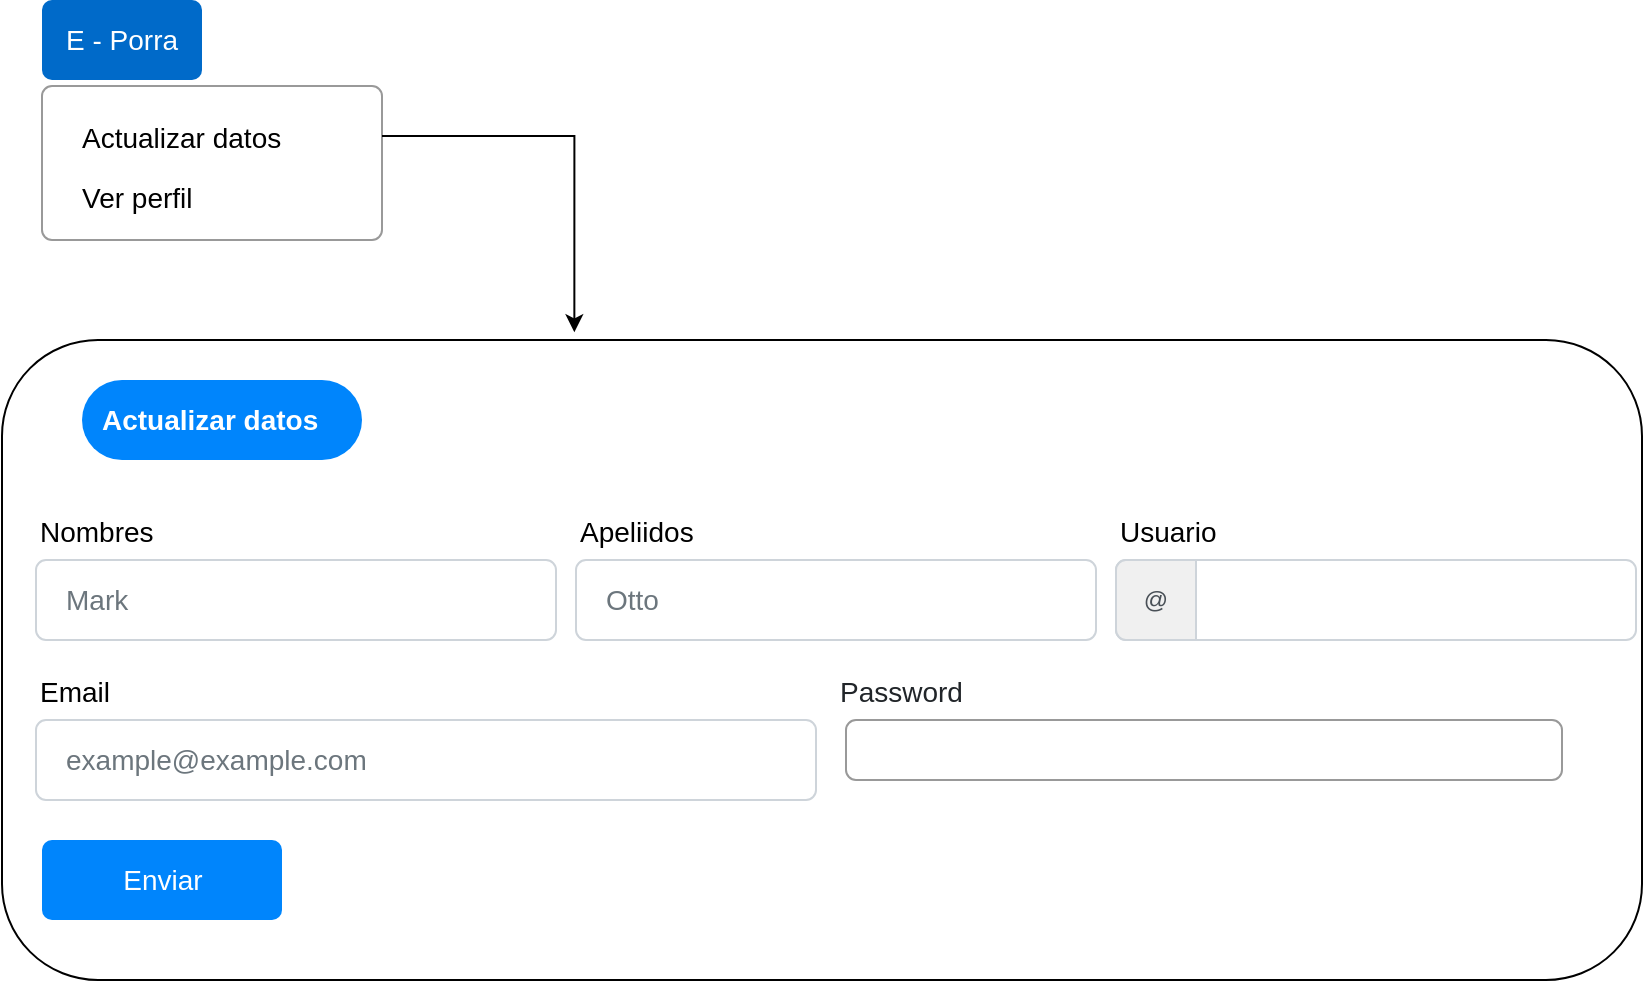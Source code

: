 <mxfile version="20.2.7" type="github">
  <diagram id="cgQQjIYMZoQyVY4uqlx7" name="Página-1">
    <mxGraphModel dx="1422" dy="1874" grid="1" gridSize="10" guides="1" tooltips="1" connect="1" arrows="1" fold="1" page="1" pageScale="1" pageWidth="827" pageHeight="1169" math="0" shadow="0">
      <root>
        <mxCell id="0" />
        <mxCell id="1" parent="0" />
        <mxCell id="h8Qz5vN-bMKAZe17juND-47" value="" style="rounded=1;whiteSpace=wrap;html=1;" vertex="1" parent="1">
          <mxGeometry x="10" y="100" width="820" height="320" as="geometry" />
        </mxCell>
        <mxCell id="h8Qz5vN-bMKAZe17juND-1" value="Nombres" style="fillColor=none;strokeColor=none;align=left;fontSize=14;" vertex="1" parent="1">
          <mxGeometry x="27" y="180" width="100" height="30" as="geometry" />
        </mxCell>
        <mxCell id="h8Qz5vN-bMKAZe17juND-2" value="Mark" style="html=1;shadow=0;dashed=0;shape=mxgraph.bootstrap.rrect;rSize=5;fillColor=#ffffff;strokeColor=#CED4DA;align=left;spacing=15;fontSize=14;fontColor=#6C767D;" vertex="1" parent="1">
          <mxGeometry x="27" y="210" width="260" height="40" as="geometry" />
        </mxCell>
        <mxCell id="h8Qz5vN-bMKAZe17juND-3" value="Apeliidos" style="fillColor=none;strokeColor=none;align=left;fontSize=14;" vertex="1" parent="1">
          <mxGeometry x="297" y="180" width="100" height="30" as="geometry" />
        </mxCell>
        <mxCell id="h8Qz5vN-bMKAZe17juND-4" value="Otto" style="html=1;shadow=0;dashed=0;shape=mxgraph.bootstrap.rrect;rSize=5;fillColor=#ffffff;strokeColor=#CED4DA;align=left;spacing=15;fontSize=14;fontColor=#6C767D;" vertex="1" parent="1">
          <mxGeometry x="297" y="210" width="260" height="40" as="geometry" />
        </mxCell>
        <mxCell id="h8Qz5vN-bMKAZe17juND-5" value="Usuario" style="fillColor=none;strokeColor=none;align=left;fontSize=14;" vertex="1" parent="1">
          <mxGeometry x="567" y="180" width="100" height="30" as="geometry" />
        </mxCell>
        <mxCell id="h8Qz5vN-bMKAZe17juND-6" value="" style="html=1;shadow=0;dashed=0;shape=mxgraph.bootstrap.rrect;rSize=5;fillColor=#ffffff;strokeColor=#CED4DA;align=left;spacingLeft=50;fontSize=14;fontColor=#6C767D;" vertex="1" parent="1">
          <mxGeometry x="567" y="210" width="260" height="40" as="geometry" />
        </mxCell>
        <mxCell id="h8Qz5vN-bMKAZe17juND-7" value="@" style="html=1;shadow=0;dashed=0;shape=mxgraph.bootstrap.leftButton;rSize=5;strokeColor=#CED4DA;fillColor=#f0f0f0;whiteSpace=wrap;resizeHeight=1;fontColor=#495057;" vertex="1" parent="h8Qz5vN-bMKAZe17juND-6">
          <mxGeometry width="40" height="40" relative="1" as="geometry" />
        </mxCell>
        <mxCell id="h8Qz5vN-bMKAZe17juND-8" value="Email" style="fillColor=none;strokeColor=none;align=left;fontSize=14;" vertex="1" parent="1">
          <mxGeometry x="27" y="260" width="100" height="30" as="geometry" />
        </mxCell>
        <mxCell id="h8Qz5vN-bMKAZe17juND-9" value="example@example.com&lt;span style=&quot;white-space: pre;&quot;&gt;	&lt;/span&gt;" style="html=1;shadow=0;dashed=0;shape=mxgraph.bootstrap.rrect;rSize=5;fillColor=#ffffff;strokeColor=#CED4DA;align=left;spacing=15;fontSize=14;fontColor=#6C767D;" vertex="1" parent="1">
          <mxGeometry x="27" y="290" width="390" height="40" as="geometry" />
        </mxCell>
        <mxCell id="h8Qz5vN-bMKAZe17juND-17" value="Enviar" style="html=1;shadow=0;dashed=0;shape=mxgraph.bootstrap.rrect;rSize=5;fillColor=#0085FC;strokeColor=none;align=center;spacing=15;fontSize=14;fontColor=#ffffff;" vertex="1" parent="1">
          <mxGeometry x="30" y="350" width="120" height="40" as="geometry" />
        </mxCell>
        <mxCell id="h8Qz5vN-bMKAZe17juND-18" value="Actualizar datos" style="rounded=1;whiteSpace=wrap;html=1;arcSize=50;strokeColor=none;strokeWidth=1;fillColor=#0085FC;fontColor=#FFFFFF;whiteSpace=wrap;align=left;verticalAlign=middle;spacingLeft=0;fontStyle=1;fontSize=14;spacing=10;" vertex="1" parent="1">
          <mxGeometry x="50" y="120" width="140" height="40" as="geometry" />
        </mxCell>
        <mxCell id="h8Qz5vN-bMKAZe17juND-21" value="Password" style="fillColor=none;strokeColor=none;align=left;fontSize=14;fontColor=#212529;" vertex="1" parent="1">
          <mxGeometry x="427" y="260" width="400" height="30" as="geometry" />
        </mxCell>
        <mxCell id="h8Qz5vN-bMKAZe17juND-22" value="" style="html=1;shadow=0;dashed=0;shape=mxgraph.bootstrap.rrect;rSize=5;fillColor=none;strokeColor=#999999;align=left;spacing=15;fontSize=14;fontColor=#6C767D;" vertex="1" parent="1">
          <mxGeometry x="432" y="290" width="358" height="30" as="geometry" />
        </mxCell>
        <mxCell id="h8Qz5vN-bMKAZe17juND-37" value="E - Porra" style="html=1;shadow=0;dashed=0;shape=mxgraph.bootstrap.rrect;rSize=5;strokeColor=none;strokeWidth=1;fillColor=#006AC9;fontColor=#ffffff;whiteSpace=wrap;align=left;verticalAlign=middle;fontStyle=0;fontSize=14;spacingLeft=10;" vertex="1" parent="1">
          <mxGeometry x="30" y="-70" width="80" height="40" as="geometry" />
        </mxCell>
        <mxCell id="h8Qz5vN-bMKAZe17juND-38" value="" style="shape=triangle;direction=south;fillColor=#ffffff;strokeColor=none;perimeter=none;" vertex="1" parent="h8Qz5vN-bMKAZe17juND-37">
          <mxGeometry x="1" y="0.5" width="10" height="5" relative="1" as="geometry">
            <mxPoint x="80" y="-2" as="offset" />
          </mxGeometry>
        </mxCell>
        <mxCell id="h8Qz5vN-bMKAZe17juND-39" value="" style="html=1;shadow=0;dashed=0;shape=mxgraph.bootstrap.rrect;rSize=5;fillColor=#ffffff;strokeColor=#999999;" vertex="1" parent="1">
          <mxGeometry x="30" y="-27" width="170" height="77" as="geometry" />
        </mxCell>
        <mxCell id="h8Qz5vN-bMKAZe17juND-40" value="Actualizar datos" style="fillColor=none;strokeColor=none;align=left;spacing=20;fontSize=14;" vertex="1" parent="h8Qz5vN-bMKAZe17juND-39">
          <mxGeometry width="170" height="30" relative="1" as="geometry">
            <mxPoint y="10" as="offset" />
          </mxGeometry>
        </mxCell>
        <mxCell id="h8Qz5vN-bMKAZe17juND-41" value="Ver perfil" style="fillColor=none;strokeColor=none;align=left;spacing=20;fontSize=14;" vertex="1" parent="h8Qz5vN-bMKAZe17juND-39">
          <mxGeometry width="170" height="30" relative="1" as="geometry">
            <mxPoint y="40" as="offset" />
          </mxGeometry>
        </mxCell>
        <mxCell id="h8Qz5vN-bMKAZe17juND-48" style="edgeStyle=orthogonalEdgeStyle;rounded=0;orthogonalLoop=1;jettySize=auto;html=1;exitX=1;exitY=0.5;exitDx=0;exitDy=0;entryX=0.349;entryY=-0.012;entryDx=0;entryDy=0;entryPerimeter=0;" edge="1" parent="h8Qz5vN-bMKAZe17juND-39" source="h8Qz5vN-bMKAZe17juND-40" target="h8Qz5vN-bMKAZe17juND-47">
          <mxGeometry relative="1" as="geometry" />
        </mxCell>
      </root>
    </mxGraphModel>
  </diagram>
</mxfile>
